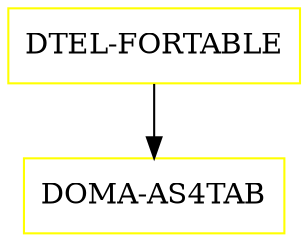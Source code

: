 digraph G {
  "DTEL-FORTABLE" [shape=box,color=yellow];
  "DOMA-AS4TAB" [shape=box,color=yellow,URL="./DOMA_AS4TAB.html"];
  "DTEL-FORTABLE" -> "DOMA-AS4TAB";
}
